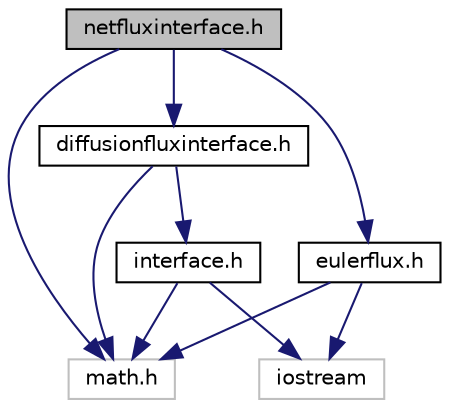 digraph "netfluxinterface.h"
{
  edge [fontname="Helvetica",fontsize="10",labelfontname="Helvetica",labelfontsize="10"];
  node [fontname="Helvetica",fontsize="10",shape=record];
  Node1 [label="netfluxinterface.h",height=0.2,width=0.4,color="black", fillcolor="grey75", style="filled", fontcolor="black"];
  Node1 -> Node2 [color="midnightblue",fontsize="10",style="solid"];
  Node2 [label="math.h",height=0.2,width=0.4,color="grey75", fillcolor="white", style="filled"];
  Node1 -> Node3 [color="midnightblue",fontsize="10",style="solid"];
  Node3 [label="eulerflux.h",height=0.2,width=0.4,color="black", fillcolor="white", style="filled",URL="$eulerflux_8h.html",tooltip="This class calculates the euler flux vectors(Ee,Fe,Ge) at the interface. "];
  Node3 -> Node2 [color="midnightblue",fontsize="10",style="solid"];
  Node3 -> Node4 [color="midnightblue",fontsize="10",style="solid"];
  Node4 [label="iostream",height=0.2,width=0.4,color="grey75", fillcolor="white", style="filled"];
  Node1 -> Node5 [color="midnightblue",fontsize="10",style="solid"];
  Node5 [label="diffusionfluxinterface.h",height=0.2,width=0.4,color="black", fillcolor="white", style="filled",URL="$diffusionfluxinterface_8h.html",tooltip="This class calculates the numerical diffusion flux. "];
  Node5 -> Node2 [color="midnightblue",fontsize="10",style="solid"];
  Node5 -> Node6 [color="midnightblue",fontsize="10",style="solid"];
  Node6 [label="interface.h",height=0.2,width=0.4,color="black", fillcolor="white", style="filled",URL="$interface_8h.html",tooltip="This class calculates the interface parameters using Reo scheme flux. "];
  Node6 -> Node2 [color="midnightblue",fontsize="10",style="solid"];
  Node6 -> Node4 [color="midnightblue",fontsize="10",style="solid"];
}

